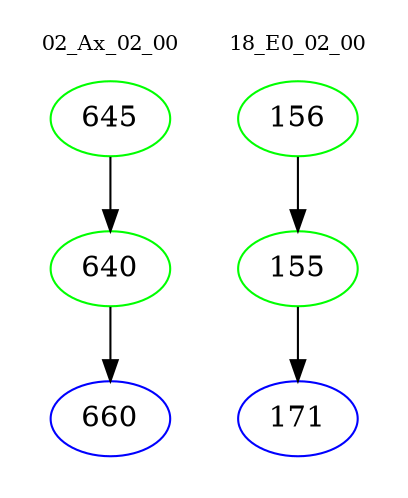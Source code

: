 digraph{
subgraph cluster_0 {
color = white
label = "02_Ax_02_00";
fontsize=10;
T0_645 [label="645", color="green"]
T0_645 -> T0_640 [color="black"]
T0_640 [label="640", color="green"]
T0_640 -> T0_660 [color="black"]
T0_660 [label="660", color="blue"]
}
subgraph cluster_1 {
color = white
label = "18_E0_02_00";
fontsize=10;
T1_156 [label="156", color="green"]
T1_156 -> T1_155 [color="black"]
T1_155 [label="155", color="green"]
T1_155 -> T1_171 [color="black"]
T1_171 [label="171", color="blue"]
}
}
